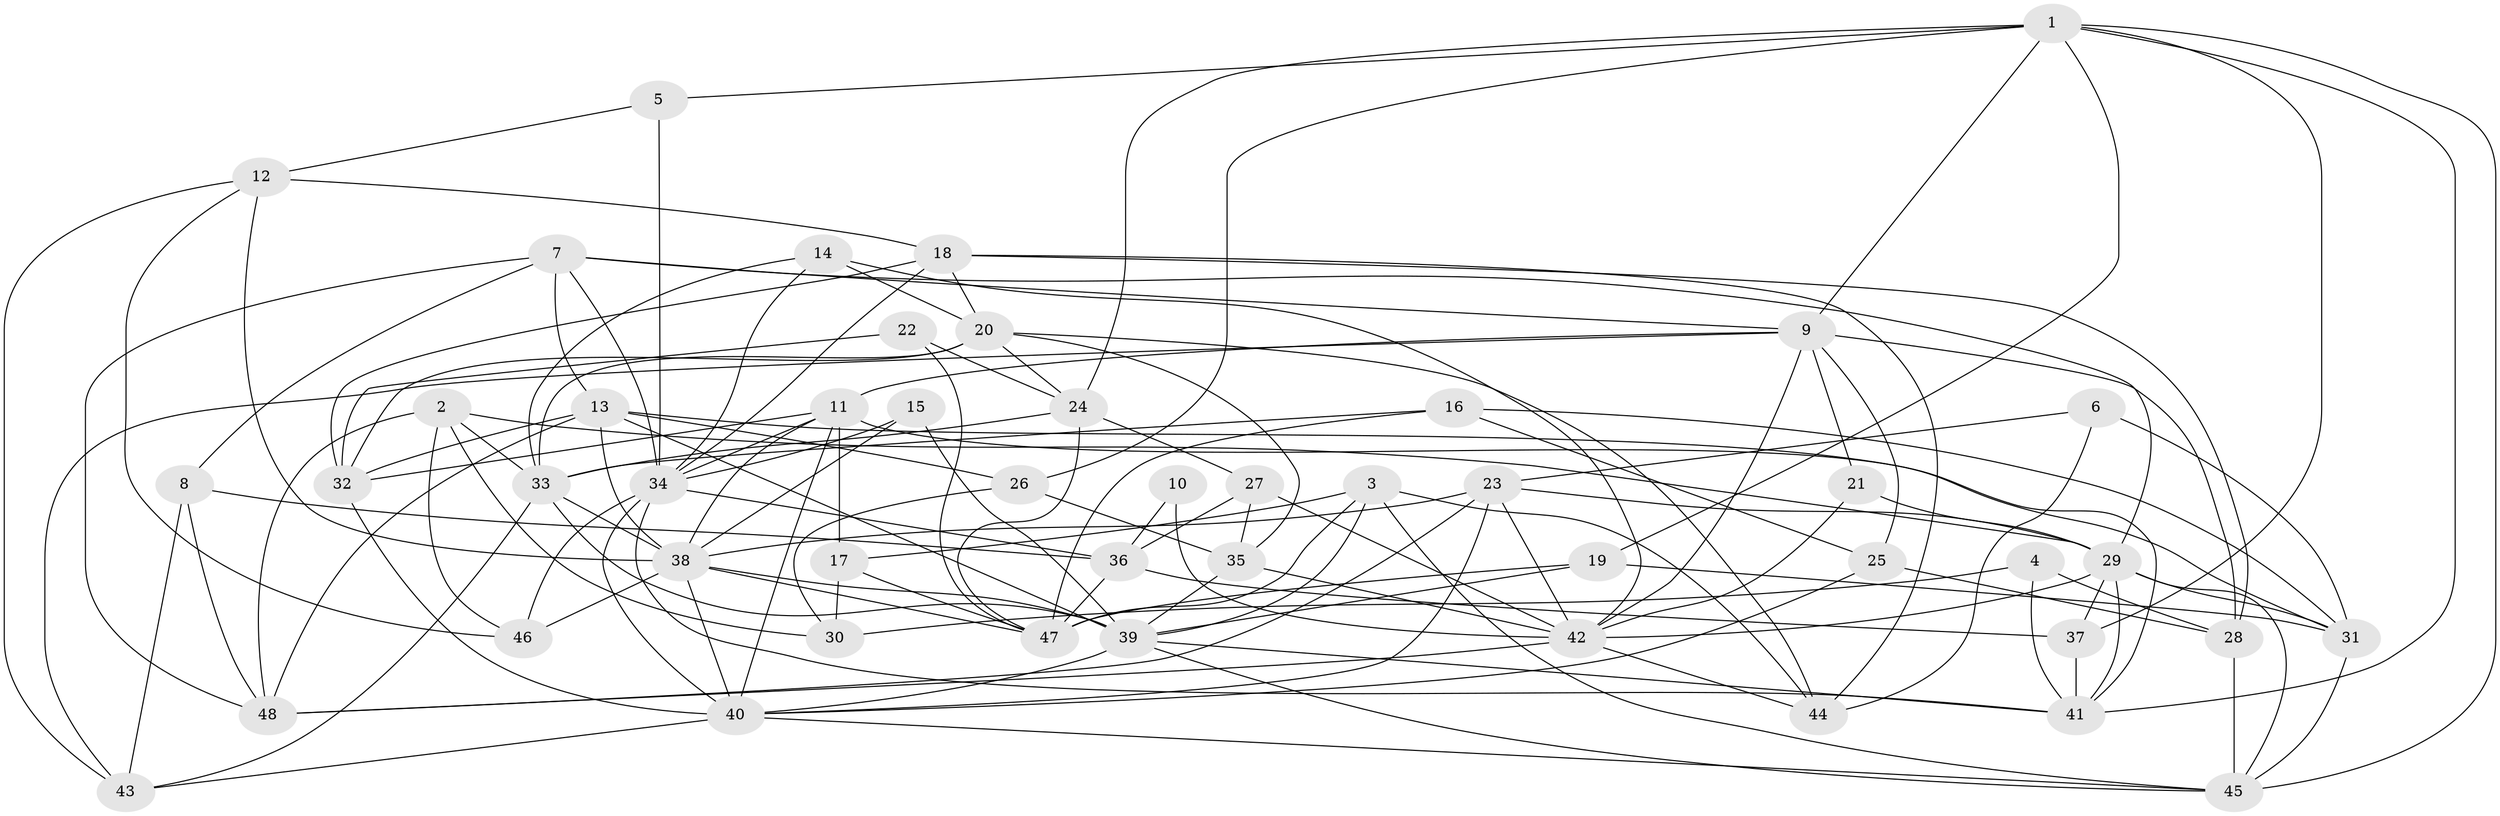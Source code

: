 // original degree distribution, {5: 0.19791666666666666, 4: 0.3020833333333333, 3: 0.21875, 6: 0.10416666666666667, 8: 0.010416666666666666, 2: 0.14583333333333334, 7: 0.020833333333333332}
// Generated by graph-tools (version 1.1) at 2025/50/03/09/25 03:50:02]
// undirected, 48 vertices, 136 edges
graph export_dot {
graph [start="1"]
  node [color=gray90,style=filled];
  1;
  2;
  3;
  4;
  5;
  6;
  7;
  8;
  9;
  10;
  11;
  12;
  13;
  14;
  15;
  16;
  17;
  18;
  19;
  20;
  21;
  22;
  23;
  24;
  25;
  26;
  27;
  28;
  29;
  30;
  31;
  32;
  33;
  34;
  35;
  36;
  37;
  38;
  39;
  40;
  41;
  42;
  43;
  44;
  45;
  46;
  47;
  48;
  1 -- 5 [weight=1.0];
  1 -- 9 [weight=1.0];
  1 -- 19 [weight=1.0];
  1 -- 24 [weight=1.0];
  1 -- 26 [weight=1.0];
  1 -- 37 [weight=1.0];
  1 -- 41 [weight=1.0];
  1 -- 45 [weight=1.0];
  2 -- 29 [weight=1.0];
  2 -- 30 [weight=1.0];
  2 -- 33 [weight=1.0];
  2 -- 46 [weight=1.0];
  2 -- 48 [weight=1.0];
  3 -- 17 [weight=1.0];
  3 -- 39 [weight=1.0];
  3 -- 44 [weight=1.0];
  3 -- 45 [weight=1.0];
  3 -- 47 [weight=2.0];
  4 -- 28 [weight=1.0];
  4 -- 30 [weight=1.0];
  4 -- 41 [weight=1.0];
  5 -- 12 [weight=1.0];
  5 -- 34 [weight=1.0];
  6 -- 23 [weight=1.0];
  6 -- 31 [weight=1.0];
  6 -- 44 [weight=1.0];
  7 -- 8 [weight=1.0];
  7 -- 9 [weight=1.0];
  7 -- 13 [weight=1.0];
  7 -- 29 [weight=1.0];
  7 -- 34 [weight=1.0];
  7 -- 48 [weight=1.0];
  8 -- 36 [weight=1.0];
  8 -- 43 [weight=2.0];
  8 -- 48 [weight=1.0];
  9 -- 11 [weight=1.0];
  9 -- 21 [weight=1.0];
  9 -- 25 [weight=1.0];
  9 -- 28 [weight=1.0];
  9 -- 42 [weight=1.0];
  9 -- 43 [weight=1.0];
  10 -- 36 [weight=1.0];
  10 -- 42 [weight=1.0];
  11 -- 17 [weight=1.0];
  11 -- 32 [weight=1.0];
  11 -- 34 [weight=1.0];
  11 -- 38 [weight=1.0];
  11 -- 40 [weight=1.0];
  11 -- 41 [weight=1.0];
  12 -- 18 [weight=1.0];
  12 -- 38 [weight=1.0];
  12 -- 43 [weight=1.0];
  12 -- 46 [weight=1.0];
  13 -- 26 [weight=1.0];
  13 -- 31 [weight=1.0];
  13 -- 32 [weight=1.0];
  13 -- 38 [weight=1.0];
  13 -- 39 [weight=1.0];
  13 -- 48 [weight=1.0];
  14 -- 20 [weight=1.0];
  14 -- 33 [weight=1.0];
  14 -- 34 [weight=1.0];
  14 -- 42 [weight=1.0];
  15 -- 34 [weight=1.0];
  15 -- 38 [weight=1.0];
  15 -- 39 [weight=1.0];
  16 -- 25 [weight=1.0];
  16 -- 31 [weight=1.0];
  16 -- 33 [weight=1.0];
  16 -- 47 [weight=1.0];
  17 -- 30 [weight=1.0];
  17 -- 47 [weight=1.0];
  18 -- 20 [weight=1.0];
  18 -- 28 [weight=1.0];
  18 -- 32 [weight=1.0];
  18 -- 34 [weight=1.0];
  18 -- 44 [weight=1.0];
  19 -- 31 [weight=1.0];
  19 -- 39 [weight=1.0];
  19 -- 47 [weight=1.0];
  20 -- 24 [weight=1.0];
  20 -- 32 [weight=1.0];
  20 -- 33 [weight=1.0];
  20 -- 35 [weight=1.0];
  20 -- 44 [weight=1.0];
  21 -- 29 [weight=1.0];
  21 -- 42 [weight=1.0];
  22 -- 24 [weight=1.0];
  22 -- 32 [weight=1.0];
  22 -- 47 [weight=1.0];
  23 -- 29 [weight=1.0];
  23 -- 38 [weight=1.0];
  23 -- 40 [weight=1.0];
  23 -- 42 [weight=1.0];
  23 -- 48 [weight=1.0];
  24 -- 27 [weight=2.0];
  24 -- 33 [weight=1.0];
  24 -- 47 [weight=1.0];
  25 -- 28 [weight=1.0];
  25 -- 40 [weight=1.0];
  26 -- 30 [weight=2.0];
  26 -- 35 [weight=1.0];
  27 -- 35 [weight=1.0];
  27 -- 36 [weight=1.0];
  27 -- 42 [weight=1.0];
  28 -- 45 [weight=1.0];
  29 -- 31 [weight=1.0];
  29 -- 37 [weight=1.0];
  29 -- 41 [weight=1.0];
  29 -- 42 [weight=1.0];
  29 -- 45 [weight=1.0];
  31 -- 45 [weight=1.0];
  32 -- 40 [weight=1.0];
  33 -- 38 [weight=1.0];
  33 -- 39 [weight=1.0];
  33 -- 43 [weight=1.0];
  34 -- 36 [weight=1.0];
  34 -- 40 [weight=1.0];
  34 -- 41 [weight=1.0];
  34 -- 46 [weight=1.0];
  35 -- 39 [weight=1.0];
  35 -- 42 [weight=1.0];
  36 -- 37 [weight=1.0];
  36 -- 47 [weight=2.0];
  37 -- 41 [weight=1.0];
  38 -- 39 [weight=1.0];
  38 -- 40 [weight=1.0];
  38 -- 46 [weight=2.0];
  38 -- 47 [weight=1.0];
  39 -- 40 [weight=1.0];
  39 -- 41 [weight=1.0];
  39 -- 45 [weight=1.0];
  40 -- 43 [weight=1.0];
  40 -- 45 [weight=1.0];
  42 -- 44 [weight=1.0];
  42 -- 48 [weight=1.0];
}
